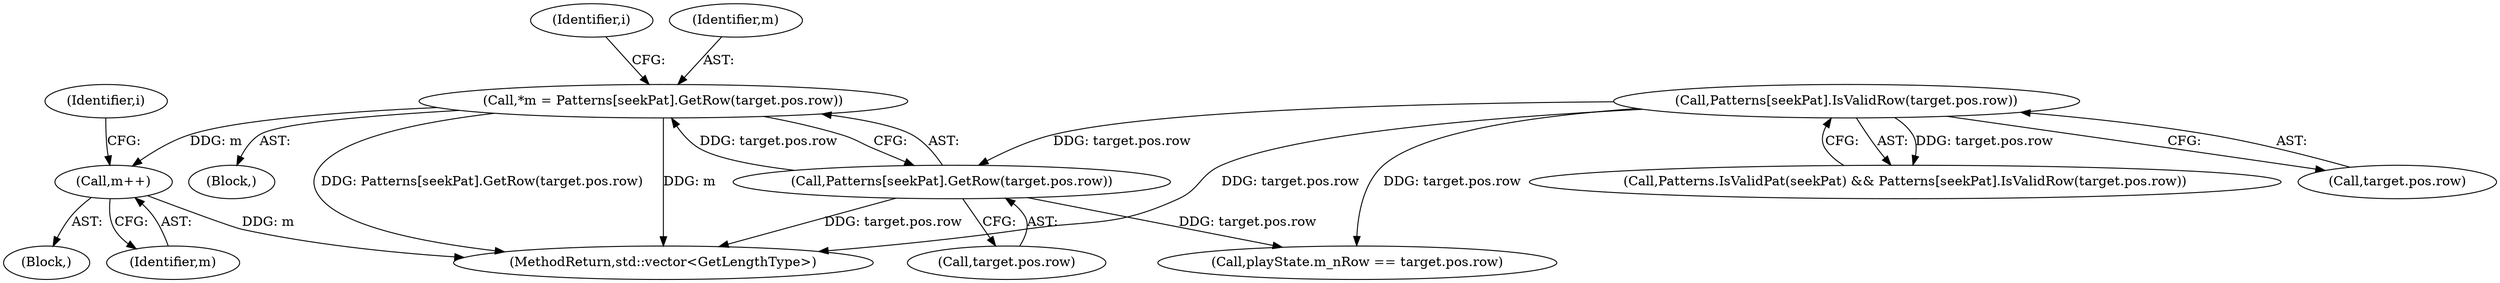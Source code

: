 digraph "0_openmpt_492022c7297ede682161d9c0ec2de15526424e76@pointer" {
"1000308" [label="(Call,m++)"];
"1000289" [label="(Call,*m = Patterns[seekPat].GetRow(target.pos.row))"];
"1000291" [label="(Call,Patterns[seekPat].GetRow(target.pos.row))"];
"1000281" [label="(Call,Patterns[seekPat].IsValidRow(target.pos.row))"];
"1000300" [label="(Identifier,i)"];
"1000281" [label="(Call,Patterns[seekPat].IsValidRow(target.pos.row))"];
"1000309" [label="(Identifier,m)"];
"1000287" [label="(Block,)"];
"1003931" [label="(MethodReturn,std::vector<GetLengthType>)"];
"1000289" [label="(Call,*m = Patterns[seekPat].GetRow(target.pos.row))"];
"1000308" [label="(Call,m++)"];
"1000278" [label="(Call,Patterns.IsValidPat(seekPat) && Patterns[seekPat].IsValidRow(target.pos.row))"];
"1000754" [label="(Call,playState.m_nRow == target.pos.row)"];
"1000305" [label="(Block,)"];
"1000282" [label="(Call,target.pos.row)"];
"1000292" [label="(Call,target.pos.row)"];
"1000303" [label="(Identifier,i)"];
"1000291" [label="(Call,Patterns[seekPat].GetRow(target.pos.row))"];
"1000290" [label="(Identifier,m)"];
"1000308" -> "1000305"  [label="AST: "];
"1000308" -> "1000309"  [label="CFG: "];
"1000309" -> "1000308"  [label="AST: "];
"1000303" -> "1000308"  [label="CFG: "];
"1000308" -> "1003931"  [label="DDG: m"];
"1000289" -> "1000308"  [label="DDG: m"];
"1000289" -> "1000287"  [label="AST: "];
"1000289" -> "1000291"  [label="CFG: "];
"1000290" -> "1000289"  [label="AST: "];
"1000291" -> "1000289"  [label="AST: "];
"1000300" -> "1000289"  [label="CFG: "];
"1000289" -> "1003931"  [label="DDG: Patterns[seekPat].GetRow(target.pos.row)"];
"1000289" -> "1003931"  [label="DDG: m"];
"1000291" -> "1000289"  [label="DDG: target.pos.row"];
"1000291" -> "1000292"  [label="CFG: "];
"1000292" -> "1000291"  [label="AST: "];
"1000291" -> "1003931"  [label="DDG: target.pos.row"];
"1000281" -> "1000291"  [label="DDG: target.pos.row"];
"1000291" -> "1000754"  [label="DDG: target.pos.row"];
"1000281" -> "1000278"  [label="AST: "];
"1000281" -> "1000282"  [label="CFG: "];
"1000282" -> "1000281"  [label="AST: "];
"1000278" -> "1000281"  [label="CFG: "];
"1000281" -> "1003931"  [label="DDG: target.pos.row"];
"1000281" -> "1000278"  [label="DDG: target.pos.row"];
"1000281" -> "1000754"  [label="DDG: target.pos.row"];
}
